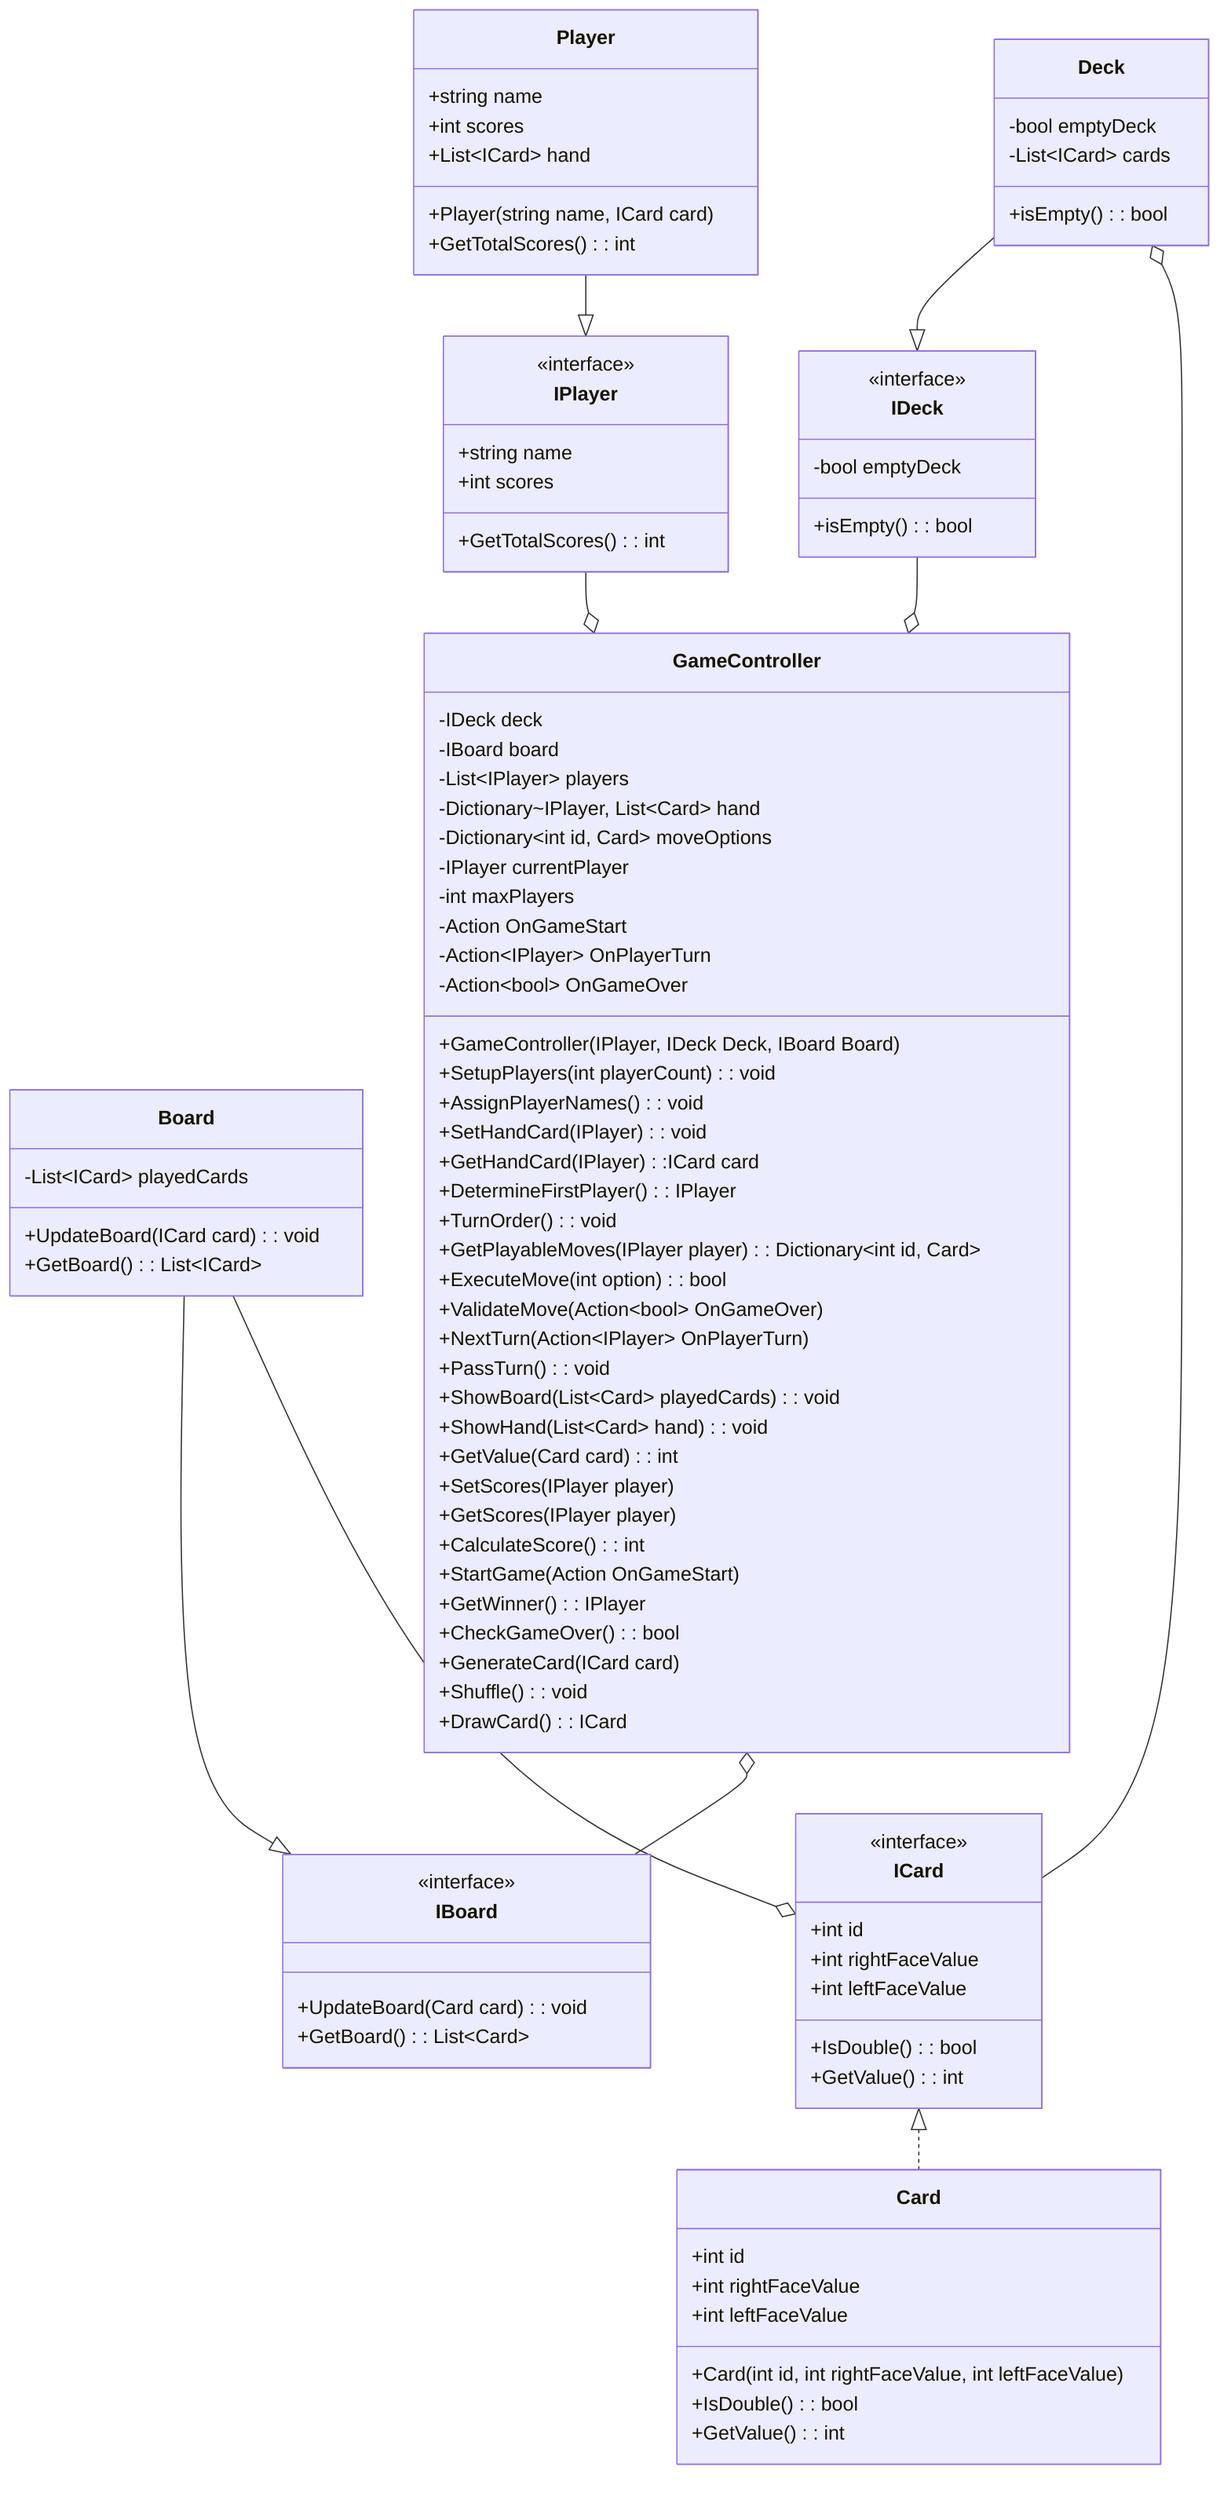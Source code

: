 classDiagram
class IPlayer{
    <<interface>>
    +string name
    +int scores
    +GetTotalScores() : int
}
class Player{
    +string name
    +int scores
    +List~ICard~ hand
    +Player(string name, ICard card)
    +GetTotalScores() : int
}
class ICard{
    <<interface>>
    +int id
    +int rightFaceValue
    +int leftFaceValue 
    +IsDouble() : bool
    +GetValue() : int
}
class IDeck{
    <<interface>>
    -bool emptyDeck
    +isEmpty() : bool
}
class IBoard{
    <<interface>>
    +UpdateBoard(Card card) : void
    +GetBoard() : List~Card~
   
}
class Deck{
    -bool emptyDeck
    -List~ICard~ cards
    +isEmpty() : bool
}
class Board{
    -List~ICard~ playedCards
    +UpdateBoard(ICard card) : void
    +GetBoard() : List~ICard~
}
class Card{
    +int id
    +int rightFaceValue
    +int leftFaceValue   
    +Card(int id, int rightFaceValue, int leftFaceValue) 
    +IsDouble() : bool
    +GetValue() : int
}
class GameController{
    -IDeck deck
    -IBoard board
    -List~IPlayer~ players
    -Dictionary~IPlayer, List~Card~ hand
    -Dictionary~int id, Card~ moveOptions
    -IPlayer currentPlayer
    -int maxPlayers
    -Action OnGameStart
    -Action~IPlayer~ OnPlayerTurn
    -Action~bool~ OnGameOver
    +GameController(IPlayer, IDeck Deck, IBoard Board)
    +SetupPlayers(int playerCount) : void
    +AssignPlayerNames() : void
    +SetHandCard(IPlayer): void
    +GetHandCard(IPlayer):ICard card
    +DetermineFirstPlayer() : IPlayer
    +TurnOrder() : void
    +GetPlayableMoves(IPlayer player) : Dictionary~int id, Card~
    +ExecuteMove(int option) : bool
    +ValidateMove(Action~bool~ OnGameOver)
    +NextTurn(Action~IPlayer~ OnPlayerTurn)
    +PassTurn() : void
    +ShowBoard(List~Card~ playedCards) : void
    +ShowHand(List~Card~ hand) : void
    +GetValue(Card card) : int
    +SetScores(IPlayer player)
    +GetScores(IPlayer player)
    +CalculateScore() : int
    +StartGame(Action OnGameStart)
    +GetWinner() : IPlayer
    +CheckGameOver() : bool
    +GenerateCard(ICard card)
    +Shuffle() : void
    +DrawCard() : ICard
}
IPlayer --o GameController 
IDeck --o GameController
GameController o-- IBoard
Deck --|> IDeck 
Board --|> IBoard 
Player --|> IPlayer 
Deck o-- ICard
Board --o ICard
ICard <|.. Card